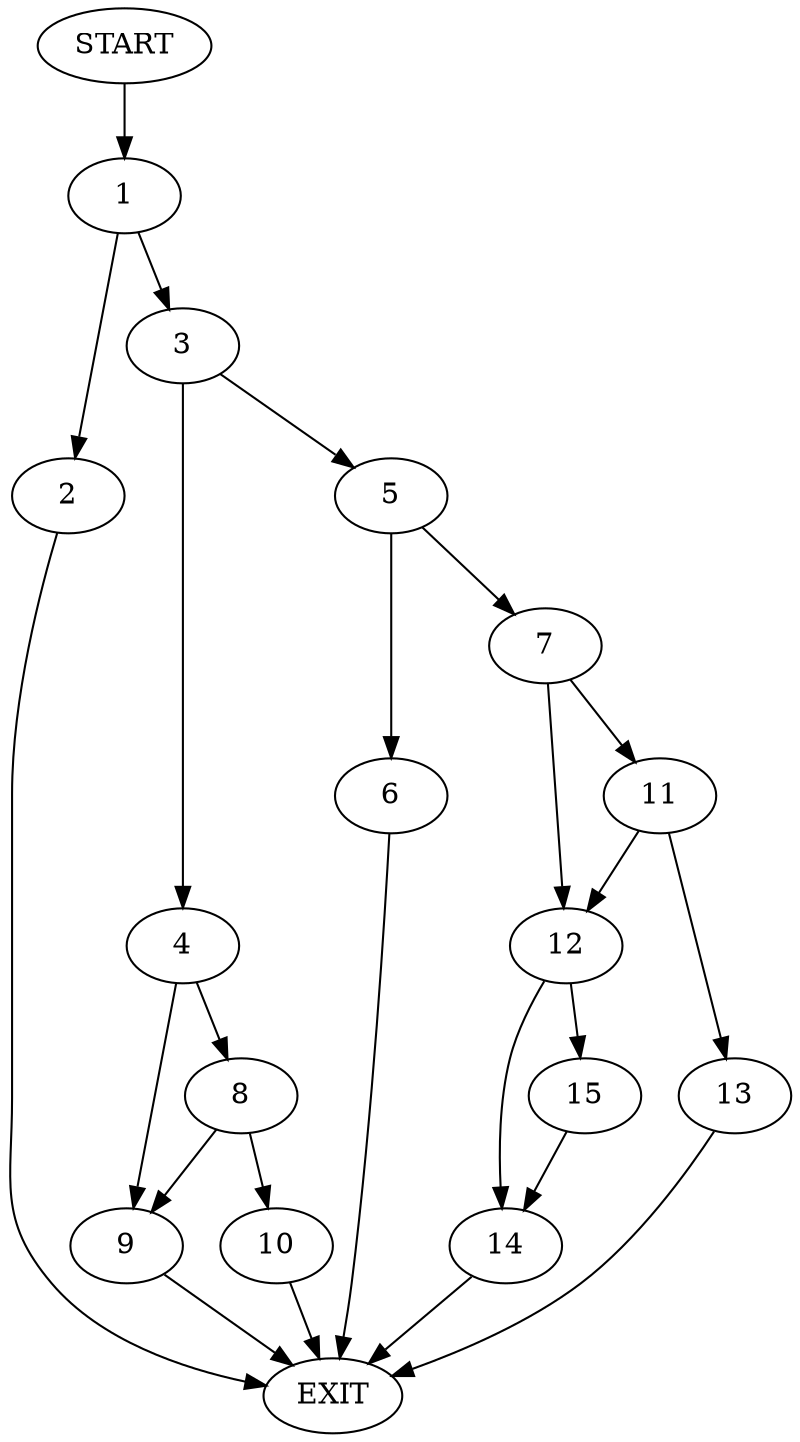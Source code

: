 digraph {
0 [label="START"]
16 [label="EXIT"]
0 -> 1
1 -> 2
1 -> 3
3 -> 4
3 -> 5
2 -> 16
5 -> 6
5 -> 7
4 -> 8
4 -> 9
8 -> 10
8 -> 9
9 -> 16
10 -> 16
6 -> 16
7 -> 11
7 -> 12
11 -> 13
11 -> 12
12 -> 14
12 -> 15
13 -> 16
15 -> 14
14 -> 16
}
